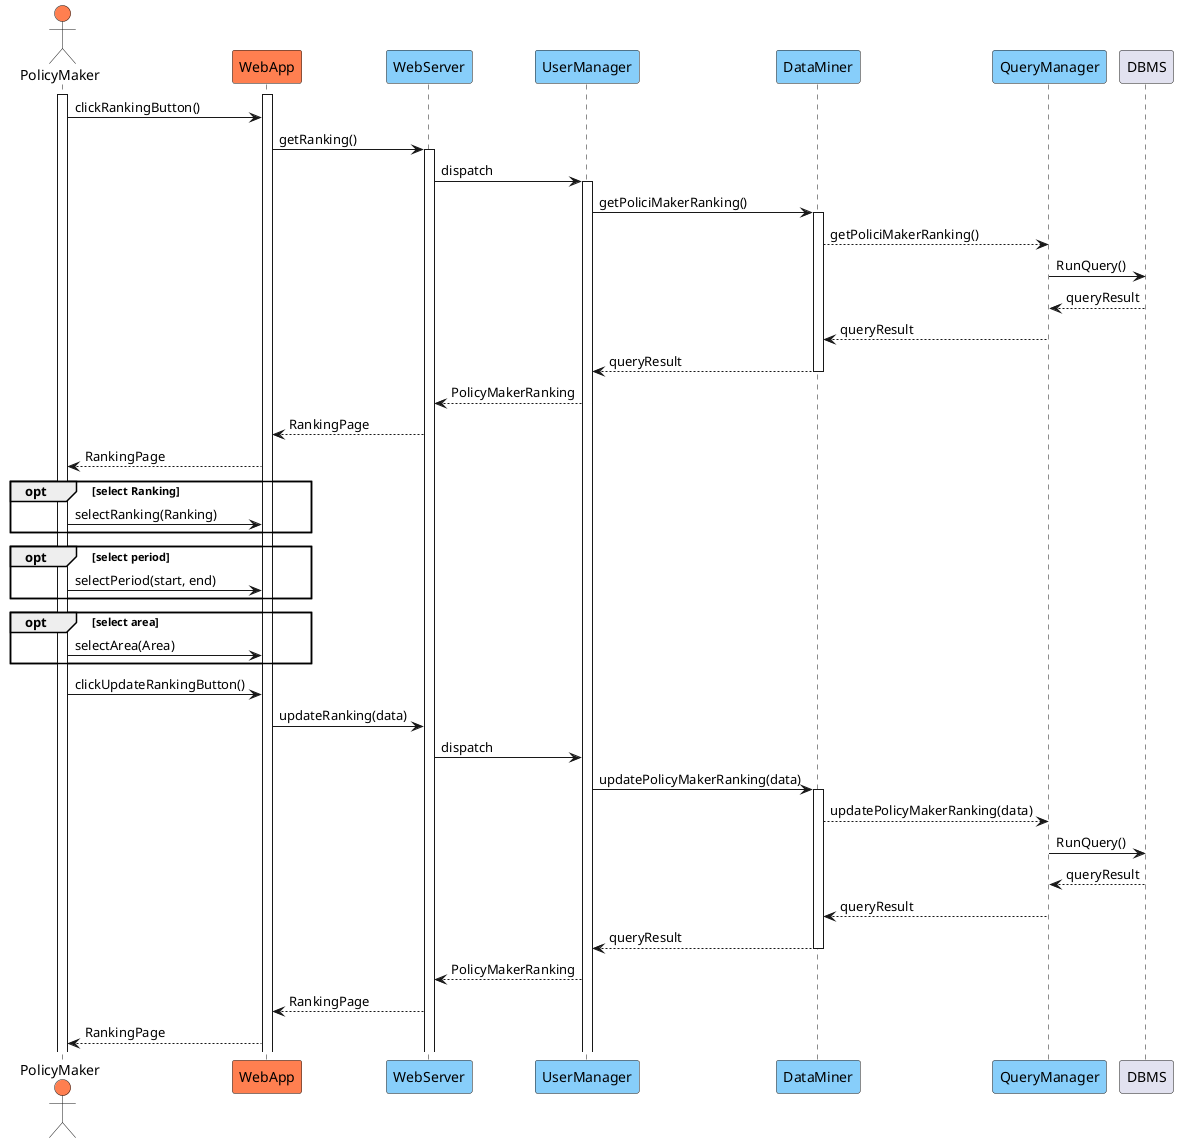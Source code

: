 @startuml
'skinparam style strictuml
'skinparam monochrome true
skinparam actorStyle awsome

actor PolicyMaker #Coral
participant WebApp #Coral
participant WebServer #LightSkyBlue
participant UserManager #LightSkyBlue
participant DataMiner #LightSkyBlue
'participant DailyPlanManager #LightSkyBlue
'participant ForumManager #LightSkyBlue
'participant RequestManager #LightSkyBlue
'participant WeatherForecastManager #LightSkyBlue

participant QueryManager #LightSkyBlue
participant DBMS

'participant WeatherForecastService #ADD1B2

Activate PolicyMaker 
Activate WebApp

PolicyMaker->WebApp: clickRankingButton()

WebApp->WebServer: getRanking()
Activate WebServer

WebServer->UserManager: dispatch
Activate UserManager

UserManager->DataMiner: getPoliciMakerRanking()
Activate DataMiner
DataMiner-->QueryManager: getPoliciMakerRanking()
QueryManager->DBMS: RunQuery()
DBMS-->QueryManager : queryResult
QueryManager-->DataMiner: queryResult
DataMiner-->UserManager: queryResult
Deactivate DataMiner
UserManager-->WebServer: PolicyMakerRanking

WebServer-->WebApp: RankingPage

WebApp-->PolicyMaker: RankingPage

opt select Ranking
PolicyMaker->WebApp: selectRanking(Ranking)
end

opt select period
PolicyMaker->WebApp: selectPeriod(start, end)
end

opt select area
PolicyMaker->WebApp: selectArea(Area)
end

PolicyMaker->WebApp: clickUpdateRankingButton()

WebApp->WebServer: updateRanking(data)

WebServer->UserManager: dispatch

UserManager->DataMiner: updatePolicyMakerRanking(data)
Activate DataMiner
DataMiner-->QueryManager: updatePolicyMakerRanking(data)
QueryManager->DBMS: RunQuery()
DBMS-->QueryManager : queryResult
QueryManager-->DataMiner: queryResult
DataMiner-->UserManager: queryResult
Deactivate DataMiner
UserManager-->WebServer: PolicyMakerRanking

WebServer-->WebApp: RankingPage

WebApp-->PolicyMaker: RankingPage


@enduml